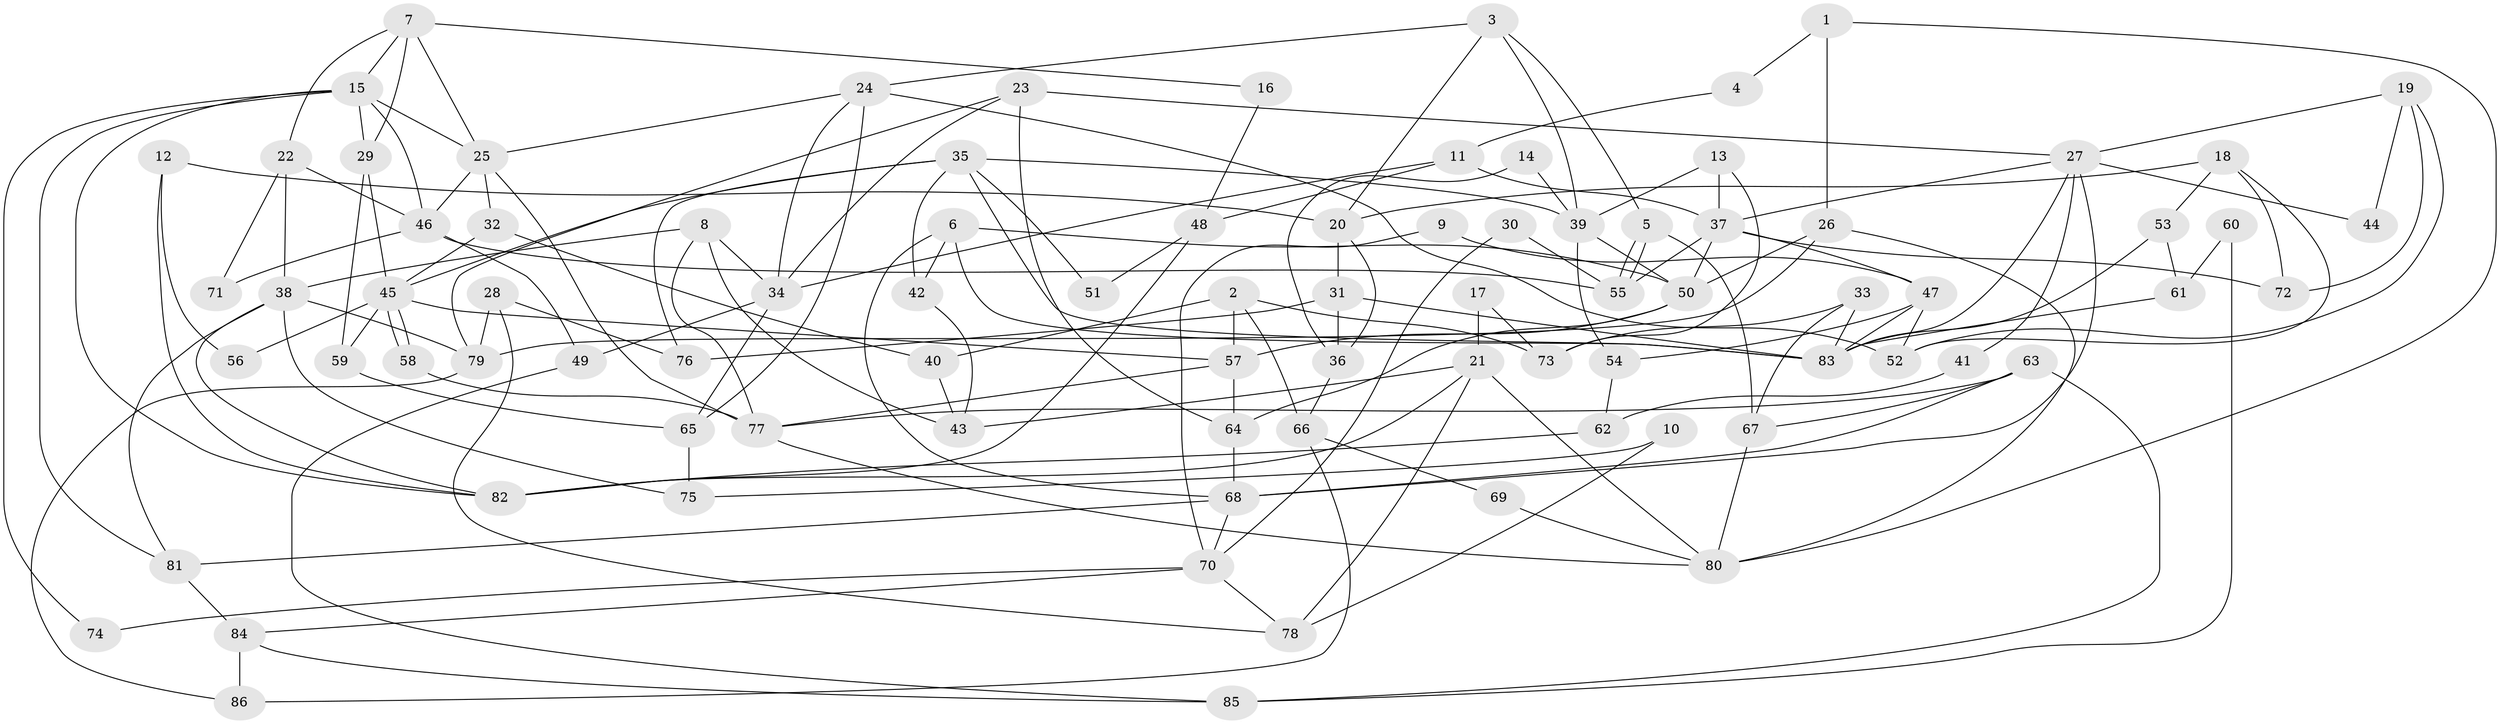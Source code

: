 // Generated by graph-tools (version 1.1) at 2025/50/03/09/25 03:50:10]
// undirected, 86 vertices, 172 edges
graph export_dot {
graph [start="1"]
  node [color=gray90,style=filled];
  1;
  2;
  3;
  4;
  5;
  6;
  7;
  8;
  9;
  10;
  11;
  12;
  13;
  14;
  15;
  16;
  17;
  18;
  19;
  20;
  21;
  22;
  23;
  24;
  25;
  26;
  27;
  28;
  29;
  30;
  31;
  32;
  33;
  34;
  35;
  36;
  37;
  38;
  39;
  40;
  41;
  42;
  43;
  44;
  45;
  46;
  47;
  48;
  49;
  50;
  51;
  52;
  53;
  54;
  55;
  56;
  57;
  58;
  59;
  60;
  61;
  62;
  63;
  64;
  65;
  66;
  67;
  68;
  69;
  70;
  71;
  72;
  73;
  74;
  75;
  76;
  77;
  78;
  79;
  80;
  81;
  82;
  83;
  84;
  85;
  86;
  1 -- 26;
  1 -- 80;
  1 -- 4;
  2 -- 73;
  2 -- 57;
  2 -- 40;
  2 -- 66;
  3 -- 20;
  3 -- 24;
  3 -- 5;
  3 -- 39;
  4 -- 11;
  5 -- 55;
  5 -- 55;
  5 -- 67;
  6 -- 50;
  6 -- 83;
  6 -- 42;
  6 -- 68;
  7 -- 25;
  7 -- 15;
  7 -- 16;
  7 -- 22;
  7 -- 29;
  8 -- 77;
  8 -- 38;
  8 -- 34;
  8 -- 43;
  9 -- 47;
  9 -- 70;
  10 -- 78;
  10 -- 75;
  11 -- 37;
  11 -- 34;
  11 -- 48;
  12 -- 20;
  12 -- 82;
  12 -- 56;
  13 -- 37;
  13 -- 39;
  13 -- 73;
  14 -- 39;
  14 -- 36;
  15 -- 82;
  15 -- 29;
  15 -- 25;
  15 -- 46;
  15 -- 74;
  15 -- 81;
  16 -- 48;
  17 -- 21;
  17 -- 73;
  18 -- 20;
  18 -- 72;
  18 -- 52;
  18 -- 53;
  19 -- 27;
  19 -- 52;
  19 -- 44;
  19 -- 72;
  20 -- 31;
  20 -- 36;
  21 -- 43;
  21 -- 80;
  21 -- 78;
  21 -- 82;
  22 -- 46;
  22 -- 38;
  22 -- 71;
  23 -- 34;
  23 -- 27;
  23 -- 64;
  23 -- 79;
  24 -- 25;
  24 -- 34;
  24 -- 52;
  24 -- 65;
  25 -- 46;
  25 -- 32;
  25 -- 77;
  26 -- 79;
  26 -- 50;
  26 -- 80;
  27 -- 68;
  27 -- 37;
  27 -- 41;
  27 -- 44;
  27 -- 83;
  28 -- 78;
  28 -- 79;
  28 -- 76;
  29 -- 45;
  29 -- 59;
  30 -- 55;
  30 -- 70;
  31 -- 83;
  31 -- 76;
  31 -- 36;
  32 -- 45;
  32 -- 40;
  33 -- 67;
  33 -- 83;
  33 -- 73;
  34 -- 65;
  34 -- 49;
  35 -- 42;
  35 -- 39;
  35 -- 45;
  35 -- 51;
  35 -- 76;
  35 -- 83;
  36 -- 66;
  37 -- 47;
  37 -- 50;
  37 -- 55;
  37 -- 72;
  38 -- 81;
  38 -- 75;
  38 -- 79;
  38 -- 82;
  39 -- 50;
  39 -- 54;
  40 -- 43;
  41 -- 62;
  42 -- 43;
  45 -- 58;
  45 -- 58;
  45 -- 56;
  45 -- 57;
  45 -- 59;
  46 -- 55;
  46 -- 49;
  46 -- 71;
  47 -- 83;
  47 -- 52;
  47 -- 54;
  48 -- 82;
  48 -- 51;
  49 -- 85;
  50 -- 64;
  50 -- 57;
  53 -- 83;
  53 -- 61;
  54 -- 62;
  57 -- 64;
  57 -- 77;
  58 -- 77;
  59 -- 65;
  60 -- 85;
  60 -- 61;
  61 -- 83;
  62 -- 82;
  63 -- 67;
  63 -- 77;
  63 -- 68;
  63 -- 85;
  64 -- 68;
  65 -- 75;
  66 -- 86;
  66 -- 69;
  67 -- 80;
  68 -- 70;
  68 -- 81;
  69 -- 80;
  70 -- 84;
  70 -- 74;
  70 -- 78;
  77 -- 80;
  79 -- 86;
  81 -- 84;
  84 -- 85;
  84 -- 86;
}
